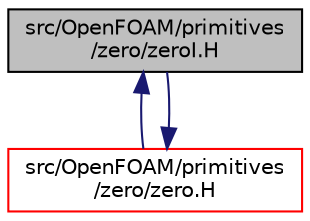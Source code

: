 digraph "src/OpenFOAM/primitives/zero/zeroI.H"
{
  bgcolor="transparent";
  edge [fontname="Helvetica",fontsize="10",labelfontname="Helvetica",labelfontsize="10"];
  node [fontname="Helvetica",fontsize="10",shape=record];
  Node1 [label="src/OpenFOAM/primitives\l/zero/zeroI.H",height=0.2,width=0.4,color="black", fillcolor="grey75", style="filled", fontcolor="black"];
  Node1 -> Node2 [dir="back",color="midnightblue",fontsize="10",style="solid",fontname="Helvetica"];
  Node2 [label="src/OpenFOAM/primitives\l/zero/zero.H",height=0.2,width=0.4,color="red",URL="$a09056.html"];
  Node2 -> Node1 [dir="back",color="midnightblue",fontsize="10",style="solid",fontname="Helvetica"];
}
